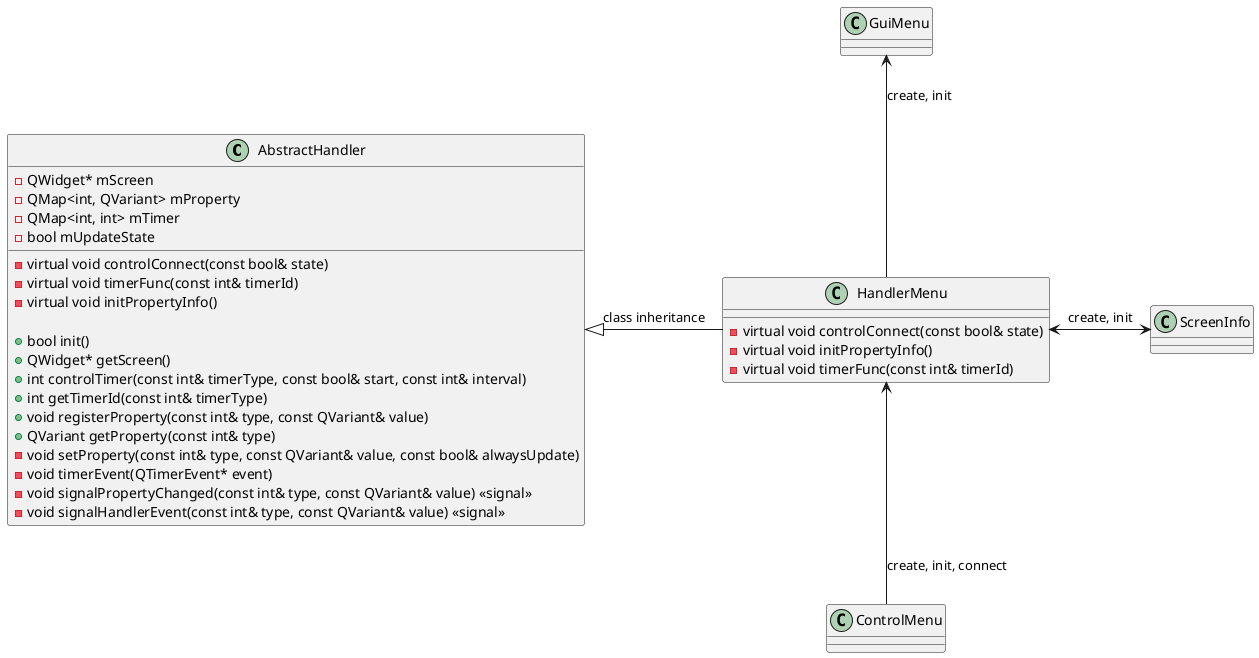 @startuml

' AbstractHandler 클래스 정의
class AbstractHandler{
    -virtual void controlConnect(const bool& state)
    -virtual void timerFunc(const int& timerId)
    -virtual void initPropertyInfo()

    +bool init()
    +QWidget* getScreen()
    +int controlTimer(const int& timerType, const bool& start, const int& interval)
    +int getTimerId(const int& timerType)
    +void registerProperty(const int& type, const QVariant& value)
    +QVariant getProperty(const int& type)
    -void setProperty(const int& type, const QVariant& value, const bool& alwaysUpdate)
    -void timerEvent(QTimerEvent* event)
    -void signalPropertyChanged(const int& type, const QVariant& value) <<signal>>
    -void signalHandlerEvent(const int& type, const QVariant& value) <<signal>>

    -QWidget* mScreen
    -QMap<int, QVariant> mProperty
    -QMap<int, int> mTimer
    -bool mUpdateState
}

' Handler 클래스 정의
class HandlerMenu {
    -virtual void controlConnect(const bool& state)
    -virtual void initPropertyInfo()
    -virtual void timerFunc(const int& timerId)
}

' 클래스 간의 관계 정의
GuiMenu <-- HandlerMenu : create, init
AbstractHandler <|- HandlerMenu : class inheritance
HandlerMenu <-> ScreenInfo : create, init
HandlerMenu <-- ControlMenu : create, init, connect


@enduml
